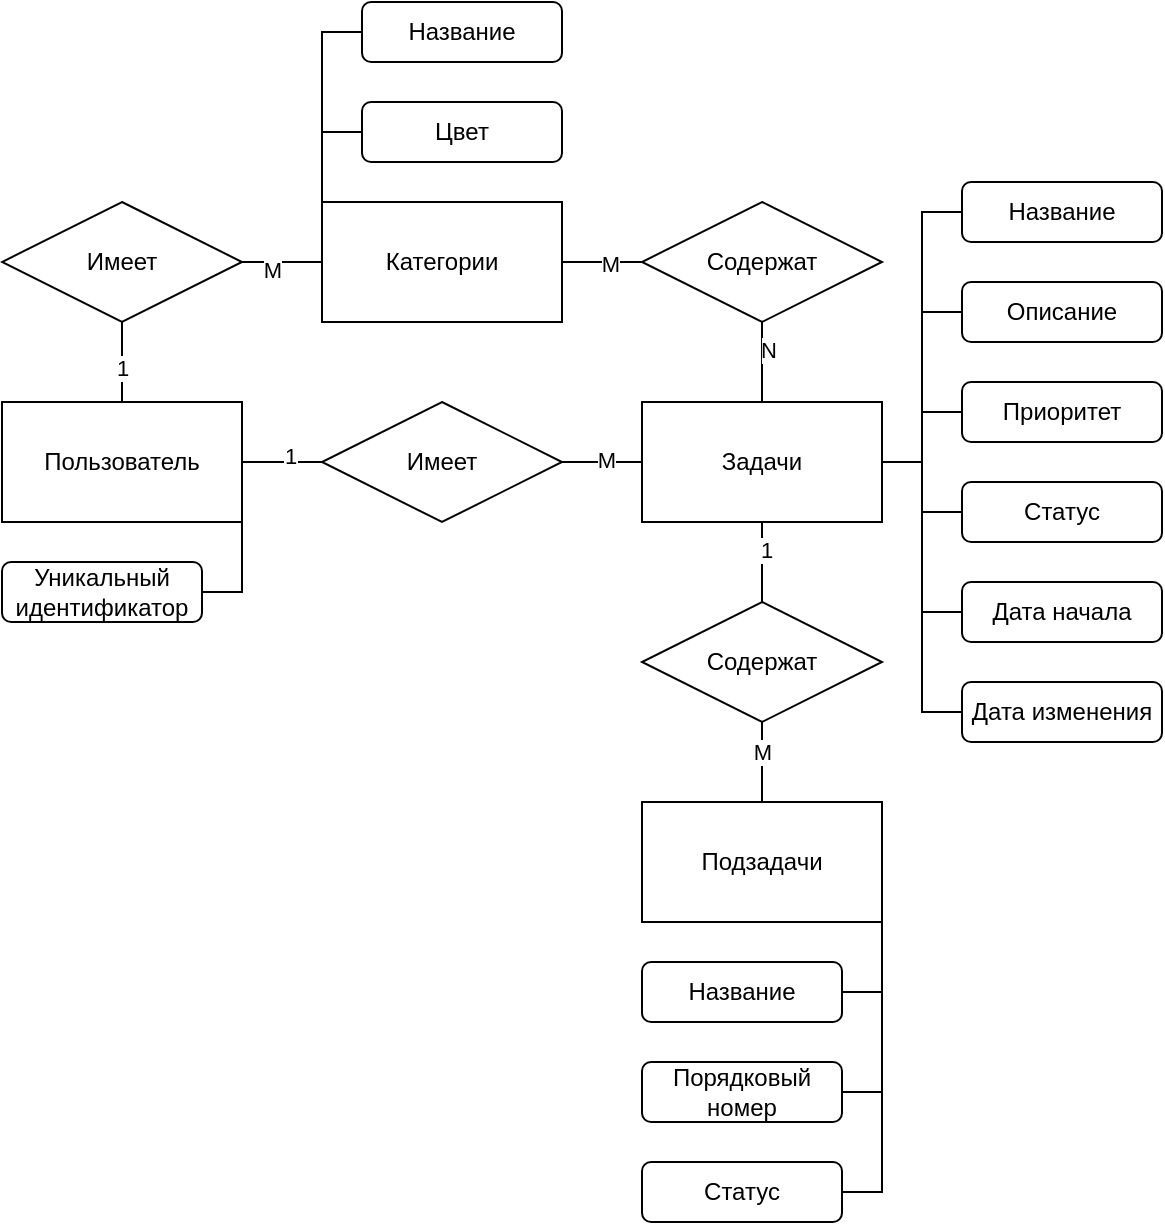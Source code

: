 <mxfile version="24.8.2">
  <diagram name="Страница — 1" id="tzLxAvYDFnbBJ-XrpP13">
    <mxGraphModel dx="927" dy="768" grid="1" gridSize="10" guides="1" tooltips="1" connect="1" arrows="1" fold="1" page="1" pageScale="1" pageWidth="827" pageHeight="1169" math="0" shadow="0">
      <root>
        <mxCell id="0" />
        <mxCell id="1" parent="0" />
        <mxCell id="jJRaWni3siA5ROBoiUZs-1" value="Пользователь" style="rounded=0;whiteSpace=wrap;html=1;" parent="1" vertex="1">
          <mxGeometry x="200" y="450" width="120" height="60" as="geometry" />
        </mxCell>
        <mxCell id="jJRaWni3siA5ROBoiUZs-2" value="Содержат" style="rhombus;whiteSpace=wrap;html=1;" parent="1" vertex="1">
          <mxGeometry x="520" y="550" width="120" height="60" as="geometry" />
        </mxCell>
        <mxCell id="jJRaWni3siA5ROBoiUZs-4" value="Задачи" style="rounded=0;whiteSpace=wrap;html=1;" parent="1" vertex="1">
          <mxGeometry x="520" y="450" width="120" height="60" as="geometry" />
        </mxCell>
        <mxCell id="jJRaWni3siA5ROBoiUZs-5" value="Подзадачи" style="rounded=0;whiteSpace=wrap;html=1;" parent="1" vertex="1">
          <mxGeometry x="520" y="650" width="120" height="60" as="geometry" />
        </mxCell>
        <mxCell id="jJRaWni3siA5ROBoiUZs-6" value="Имеет" style="rhombus;whiteSpace=wrap;html=1;" parent="1" vertex="1">
          <mxGeometry x="360" y="450" width="120" height="60" as="geometry" />
        </mxCell>
        <mxCell id="jJRaWni3siA5ROBoiUZs-7" value="Имеет" style="rhombus;whiteSpace=wrap;html=1;" parent="1" vertex="1">
          <mxGeometry x="200" y="350" width="120" height="60" as="geometry" />
        </mxCell>
        <mxCell id="jJRaWni3siA5ROBoiUZs-9" value="Содержат" style="rhombus;whiteSpace=wrap;html=1;" parent="1" vertex="1">
          <mxGeometry x="520" y="350" width="120" height="60" as="geometry" />
        </mxCell>
        <mxCell id="jJRaWni3siA5ROBoiUZs-11" value="Категории" style="rounded=0;whiteSpace=wrap;html=1;" parent="1" vertex="1">
          <mxGeometry x="360" y="350" width="120" height="60" as="geometry" />
        </mxCell>
        <mxCell id="Z1yNtGtMc6zjvbiTeS7p-1" value="&lt;div&gt;Цвет&lt;/div&gt;" style="rounded=1;whiteSpace=wrap;html=1;" vertex="1" parent="1">
          <mxGeometry x="380" y="300" width="100" height="30" as="geometry" />
        </mxCell>
        <mxCell id="Z1yNtGtMc6zjvbiTeS7p-2" value="Название" style="rounded=1;whiteSpace=wrap;html=1;" vertex="1" parent="1">
          <mxGeometry x="380" y="250" width="100" height="30" as="geometry" />
        </mxCell>
        <mxCell id="Z1yNtGtMc6zjvbiTeS7p-4" value="Уникальный идентификатор" style="rounded=1;whiteSpace=wrap;html=1;" vertex="1" parent="1">
          <mxGeometry x="200" y="530" width="100" height="30" as="geometry" />
        </mxCell>
        <mxCell id="Z1yNtGtMc6zjvbiTeS7p-5" value="Описание" style="rounded=1;whiteSpace=wrap;html=1;" vertex="1" parent="1">
          <mxGeometry x="680" y="390" width="100" height="30" as="geometry" />
        </mxCell>
        <mxCell id="Z1yNtGtMc6zjvbiTeS7p-6" value="Название" style="rounded=1;whiteSpace=wrap;html=1;" vertex="1" parent="1">
          <mxGeometry x="680" y="340" width="100" height="30" as="geometry" />
        </mxCell>
        <mxCell id="Z1yNtGtMc6zjvbiTeS7p-7" value="Статус" style="rounded=1;whiteSpace=wrap;html=1;" vertex="1" parent="1">
          <mxGeometry x="680" y="490" width="100" height="30" as="geometry" />
        </mxCell>
        <mxCell id="Z1yNtGtMc6zjvbiTeS7p-8" value="Приоритет" style="rounded=1;whiteSpace=wrap;html=1;" vertex="1" parent="1">
          <mxGeometry x="680" y="440" width="100" height="30" as="geometry" />
        </mxCell>
        <mxCell id="Z1yNtGtMc6zjvbiTeS7p-9" value="Дата изменения" style="rounded=1;whiteSpace=wrap;html=1;" vertex="1" parent="1">
          <mxGeometry x="680" y="590" width="100" height="30" as="geometry" />
        </mxCell>
        <mxCell id="Z1yNtGtMc6zjvbiTeS7p-10" value="Дата начала" style="rounded=1;whiteSpace=wrap;html=1;" vertex="1" parent="1">
          <mxGeometry x="680" y="540" width="100" height="30" as="geometry" />
        </mxCell>
        <mxCell id="Z1yNtGtMc6zjvbiTeS7p-11" value="Порядковый номер" style="rounded=1;whiteSpace=wrap;html=1;" vertex="1" parent="1">
          <mxGeometry x="520" y="780" width="100" height="30" as="geometry" />
        </mxCell>
        <mxCell id="Z1yNtGtMc6zjvbiTeS7p-12" value="Название" style="rounded=1;whiteSpace=wrap;html=1;" vertex="1" parent="1">
          <mxGeometry x="520" y="730" width="100" height="30" as="geometry" />
        </mxCell>
        <mxCell id="Z1yNtGtMc6zjvbiTeS7p-13" value="Статус" style="rounded=1;whiteSpace=wrap;html=1;" vertex="1" parent="1">
          <mxGeometry x="520" y="830" width="100" height="30" as="geometry" />
        </mxCell>
        <mxCell id="Z1yNtGtMc6zjvbiTeS7p-15" value="" style="endArrow=none;html=1;rounded=0;exitX=0;exitY=0;exitDx=0;exitDy=0;entryX=0;entryY=0.5;entryDx=0;entryDy=0;" edge="1" parent="1" source="jJRaWni3siA5ROBoiUZs-11" target="Z1yNtGtMc6zjvbiTeS7p-2">
          <mxGeometry width="50" height="50" relative="1" as="geometry">
            <mxPoint x="440" y="570" as="sourcePoint" />
            <mxPoint x="490" y="520" as="targetPoint" />
            <Array as="points">
              <mxPoint x="360" y="265" />
            </Array>
          </mxGeometry>
        </mxCell>
        <mxCell id="Z1yNtGtMc6zjvbiTeS7p-18" value="" style="endArrow=none;html=1;rounded=0;entryX=0;entryY=0.5;entryDx=0;entryDy=0;" edge="1" parent="1" target="Z1yNtGtMc6zjvbiTeS7p-1">
          <mxGeometry width="50" height="50" relative="1" as="geometry">
            <mxPoint x="360" y="315" as="sourcePoint" />
            <mxPoint x="490" y="520" as="targetPoint" />
          </mxGeometry>
        </mxCell>
        <mxCell id="Z1yNtGtMc6zjvbiTeS7p-20" value="" style="endArrow=none;html=1;rounded=0;exitX=1;exitY=0.5;exitDx=0;exitDy=0;entryX=0;entryY=0.5;entryDx=0;entryDy=0;" edge="1" parent="1" source="jJRaWni3siA5ROBoiUZs-7" target="jJRaWni3siA5ROBoiUZs-11">
          <mxGeometry width="50" height="50" relative="1" as="geometry">
            <mxPoint x="510" y="510" as="sourcePoint" />
            <mxPoint x="560" y="460" as="targetPoint" />
          </mxGeometry>
        </mxCell>
        <mxCell id="Z1yNtGtMc6zjvbiTeS7p-39" value="M" style="edgeLabel;html=1;align=center;verticalAlign=middle;resizable=0;points=[];" vertex="1" connectable="0" parent="Z1yNtGtMc6zjvbiTeS7p-20">
          <mxGeometry x="-0.271" y="-4" relative="1" as="geometry">
            <mxPoint as="offset" />
          </mxGeometry>
        </mxCell>
        <mxCell id="Z1yNtGtMc6zjvbiTeS7p-21" value="" style="endArrow=none;html=1;rounded=0;exitX=0.5;exitY=0;exitDx=0;exitDy=0;entryX=0.5;entryY=1;entryDx=0;entryDy=0;" edge="1" parent="1" source="jJRaWni3siA5ROBoiUZs-1" target="jJRaWni3siA5ROBoiUZs-7">
          <mxGeometry width="50" height="50" relative="1" as="geometry">
            <mxPoint x="210" y="460" as="sourcePoint" />
            <mxPoint x="260" y="410" as="targetPoint" />
          </mxGeometry>
        </mxCell>
        <mxCell id="Z1yNtGtMc6zjvbiTeS7p-38" value="1" style="edgeLabel;html=1;align=center;verticalAlign=middle;resizable=0;points=[];" vertex="1" connectable="0" parent="Z1yNtGtMc6zjvbiTeS7p-21">
          <mxGeometry x="-0.124" relative="1" as="geometry">
            <mxPoint as="offset" />
          </mxGeometry>
        </mxCell>
        <mxCell id="Z1yNtGtMc6zjvbiTeS7p-22" value="" style="endArrow=none;html=1;rounded=0;entryX=1;entryY=1;entryDx=0;entryDy=0;exitX=1;exitY=0.5;exitDx=0;exitDy=0;" edge="1" parent="1" source="Z1yNtGtMc6zjvbiTeS7p-4" target="jJRaWni3siA5ROBoiUZs-1">
          <mxGeometry width="50" height="50" relative="1" as="geometry">
            <mxPoint x="240" y="600" as="sourcePoint" />
            <mxPoint x="290" y="550" as="targetPoint" />
            <Array as="points">
              <mxPoint x="320" y="545" />
            </Array>
          </mxGeometry>
        </mxCell>
        <mxCell id="Z1yNtGtMc6zjvbiTeS7p-23" value="" style="endArrow=none;html=1;rounded=0;exitX=1;exitY=0.5;exitDx=0;exitDy=0;entryX=0;entryY=0.5;entryDx=0;entryDy=0;" edge="1" parent="1" source="jJRaWni3siA5ROBoiUZs-1" target="jJRaWni3siA5ROBoiUZs-6">
          <mxGeometry width="50" height="50" relative="1" as="geometry">
            <mxPoint x="400" y="590" as="sourcePoint" />
            <mxPoint x="450" y="540" as="targetPoint" />
          </mxGeometry>
        </mxCell>
        <mxCell id="Z1yNtGtMc6zjvbiTeS7p-42" value="1" style="edgeLabel;html=1;align=center;verticalAlign=middle;resizable=0;points=[];" vertex="1" connectable="0" parent="Z1yNtGtMc6zjvbiTeS7p-23">
          <mxGeometry x="0.205" y="3" relative="1" as="geometry">
            <mxPoint as="offset" />
          </mxGeometry>
        </mxCell>
        <mxCell id="Z1yNtGtMc6zjvbiTeS7p-24" value="" style="endArrow=none;html=1;rounded=0;entryX=1;entryY=0.5;entryDx=0;entryDy=0;exitX=0;exitY=0.5;exitDx=0;exitDy=0;" edge="1" parent="1" source="jJRaWni3siA5ROBoiUZs-4" target="jJRaWni3siA5ROBoiUZs-6">
          <mxGeometry width="50" height="50" relative="1" as="geometry">
            <mxPoint x="430" y="580" as="sourcePoint" />
            <mxPoint x="480" y="530" as="targetPoint" />
          </mxGeometry>
        </mxCell>
        <mxCell id="Z1yNtGtMc6zjvbiTeS7p-43" value="M" style="edgeLabel;html=1;align=center;verticalAlign=middle;resizable=0;points=[];" vertex="1" connectable="0" parent="Z1yNtGtMc6zjvbiTeS7p-24">
          <mxGeometry x="-0.11" y="-1" relative="1" as="geometry">
            <mxPoint as="offset" />
          </mxGeometry>
        </mxCell>
        <mxCell id="Z1yNtGtMc6zjvbiTeS7p-25" value="" style="endArrow=none;html=1;rounded=0;exitX=1;exitY=0.5;exitDx=0;exitDy=0;entryX=0;entryY=0.5;entryDx=0;entryDy=0;" edge="1" parent="1" source="jJRaWni3siA5ROBoiUZs-11" target="jJRaWni3siA5ROBoiUZs-9">
          <mxGeometry width="50" height="50" relative="1" as="geometry">
            <mxPoint x="460" y="600" as="sourcePoint" />
            <mxPoint x="510" y="550" as="targetPoint" />
          </mxGeometry>
        </mxCell>
        <mxCell id="Z1yNtGtMc6zjvbiTeS7p-40" value="M" style="edgeLabel;html=1;align=center;verticalAlign=middle;resizable=0;points=[];" vertex="1" connectable="0" parent="Z1yNtGtMc6zjvbiTeS7p-25">
          <mxGeometry x="0.205" y="-1" relative="1" as="geometry">
            <mxPoint as="offset" />
          </mxGeometry>
        </mxCell>
        <mxCell id="Z1yNtGtMc6zjvbiTeS7p-26" value="" style="endArrow=none;html=1;rounded=0;exitX=0.5;exitY=1;exitDx=0;exitDy=0;entryX=0.5;entryY=0;entryDx=0;entryDy=0;" edge="1" parent="1" source="jJRaWni3siA5ROBoiUZs-9" target="jJRaWni3siA5ROBoiUZs-4">
          <mxGeometry width="50" height="50" relative="1" as="geometry">
            <mxPoint x="620" y="280" as="sourcePoint" />
            <mxPoint x="670" y="230" as="targetPoint" />
          </mxGeometry>
        </mxCell>
        <mxCell id="Z1yNtGtMc6zjvbiTeS7p-41" value="N" style="edgeLabel;html=1;align=center;verticalAlign=middle;resizable=0;points=[];" vertex="1" connectable="0" parent="Z1yNtGtMc6zjvbiTeS7p-26">
          <mxGeometry x="-0.305" y="3" relative="1" as="geometry">
            <mxPoint as="offset" />
          </mxGeometry>
        </mxCell>
        <mxCell id="Z1yNtGtMc6zjvbiTeS7p-27" value="" style="endArrow=none;html=1;rounded=0;entryX=0.5;entryY=1;entryDx=0;entryDy=0;exitX=0.5;exitY=0;exitDx=0;exitDy=0;" edge="1" parent="1" source="jJRaWni3siA5ROBoiUZs-2" target="jJRaWni3siA5ROBoiUZs-4">
          <mxGeometry width="50" height="50" relative="1" as="geometry">
            <mxPoint x="440" y="600" as="sourcePoint" />
            <mxPoint x="490" y="550" as="targetPoint" />
          </mxGeometry>
        </mxCell>
        <mxCell id="Z1yNtGtMc6zjvbiTeS7p-44" value="1" style="edgeLabel;html=1;align=center;verticalAlign=middle;resizable=0;points=[];" vertex="1" connectable="0" parent="Z1yNtGtMc6zjvbiTeS7p-27">
          <mxGeometry x="0.305" y="-2" relative="1" as="geometry">
            <mxPoint as="offset" />
          </mxGeometry>
        </mxCell>
        <mxCell id="Z1yNtGtMc6zjvbiTeS7p-28" value="" style="endArrow=none;html=1;rounded=0;entryX=0.5;entryY=1;entryDx=0;entryDy=0;exitX=0.5;exitY=0;exitDx=0;exitDy=0;" edge="1" parent="1" source="jJRaWni3siA5ROBoiUZs-5" target="jJRaWni3siA5ROBoiUZs-2">
          <mxGeometry width="50" height="50" relative="1" as="geometry">
            <mxPoint x="480" y="600" as="sourcePoint" />
            <mxPoint x="530" y="550" as="targetPoint" />
          </mxGeometry>
        </mxCell>
        <mxCell id="Z1yNtGtMc6zjvbiTeS7p-45" value="M" style="edgeLabel;html=1;align=center;verticalAlign=middle;resizable=0;points=[];" vertex="1" connectable="0" parent="Z1yNtGtMc6zjvbiTeS7p-28">
          <mxGeometry x="0.257" relative="1" as="geometry">
            <mxPoint as="offset" />
          </mxGeometry>
        </mxCell>
        <mxCell id="Z1yNtGtMc6zjvbiTeS7p-29" value="" style="endArrow=none;html=1;rounded=0;entryX=1;entryY=1;entryDx=0;entryDy=0;exitX=1;exitY=0.5;exitDx=0;exitDy=0;" edge="1" parent="1" source="Z1yNtGtMc6zjvbiTeS7p-13" target="jJRaWni3siA5ROBoiUZs-5">
          <mxGeometry width="50" height="50" relative="1" as="geometry">
            <mxPoint x="660" y="790" as="sourcePoint" />
            <mxPoint x="710" y="740" as="targetPoint" />
            <Array as="points">
              <mxPoint x="640" y="845" />
            </Array>
          </mxGeometry>
        </mxCell>
        <mxCell id="Z1yNtGtMc6zjvbiTeS7p-30" value="" style="endArrow=none;html=1;rounded=0;entryX=1;entryY=0.5;entryDx=0;entryDy=0;" edge="1" parent="1" target="Z1yNtGtMc6zjvbiTeS7p-11">
          <mxGeometry width="50" height="50" relative="1" as="geometry">
            <mxPoint x="640" y="795" as="sourcePoint" />
            <mxPoint x="490" y="780" as="targetPoint" />
          </mxGeometry>
        </mxCell>
        <mxCell id="Z1yNtGtMc6zjvbiTeS7p-31" value="" style="endArrow=none;html=1;rounded=0;exitX=1;exitY=0.5;exitDx=0;exitDy=0;" edge="1" parent="1" source="Z1yNtGtMc6zjvbiTeS7p-12">
          <mxGeometry width="50" height="50" relative="1" as="geometry">
            <mxPoint x="670" y="780" as="sourcePoint" />
            <mxPoint x="640" y="745" as="targetPoint" />
          </mxGeometry>
        </mxCell>
        <mxCell id="Z1yNtGtMc6zjvbiTeS7p-32" value="" style="endArrow=none;html=1;rounded=0;exitX=1;exitY=0.5;exitDx=0;exitDy=0;entryX=0;entryY=0.5;entryDx=0;entryDy=0;" edge="1" parent="1" source="jJRaWni3siA5ROBoiUZs-4" target="Z1yNtGtMc6zjvbiTeS7p-6">
          <mxGeometry width="50" height="50" relative="1" as="geometry">
            <mxPoint x="590" y="360" as="sourcePoint" />
            <mxPoint x="640" y="310" as="targetPoint" />
            <Array as="points">
              <mxPoint x="660" y="480" />
              <mxPoint x="660" y="355" />
            </Array>
          </mxGeometry>
        </mxCell>
        <mxCell id="Z1yNtGtMc6zjvbiTeS7p-33" value="" style="endArrow=none;html=1;rounded=0;exitX=1;exitY=0.5;exitDx=0;exitDy=0;entryX=0;entryY=0.5;entryDx=0;entryDy=0;" edge="1" parent="1" source="jJRaWni3siA5ROBoiUZs-4" target="Z1yNtGtMc6zjvbiTeS7p-9">
          <mxGeometry width="50" height="50" relative="1" as="geometry">
            <mxPoint x="630" y="540" as="sourcePoint" />
            <mxPoint x="680" y="490" as="targetPoint" />
            <Array as="points">
              <mxPoint x="660" y="480" />
              <mxPoint x="660" y="605" />
            </Array>
          </mxGeometry>
        </mxCell>
        <mxCell id="Z1yNtGtMc6zjvbiTeS7p-34" value="" style="endArrow=none;html=1;rounded=0;entryX=0;entryY=0.5;entryDx=0;entryDy=0;" edge="1" parent="1" target="Z1yNtGtMc6zjvbiTeS7p-5">
          <mxGeometry width="50" height="50" relative="1" as="geometry">
            <mxPoint x="660" y="405" as="sourcePoint" />
            <mxPoint x="670" y="410" as="targetPoint" />
          </mxGeometry>
        </mxCell>
        <mxCell id="Z1yNtGtMc6zjvbiTeS7p-35" value="" style="endArrow=none;html=1;rounded=0;entryX=0;entryY=0.5;entryDx=0;entryDy=0;" edge="1" parent="1" target="Z1yNtGtMc6zjvbiTeS7p-8">
          <mxGeometry width="50" height="50" relative="1" as="geometry">
            <mxPoint x="660" y="455" as="sourcePoint" />
            <mxPoint x="640" y="510" as="targetPoint" />
          </mxGeometry>
        </mxCell>
        <mxCell id="Z1yNtGtMc6zjvbiTeS7p-36" value="" style="endArrow=none;html=1;rounded=0;entryX=0;entryY=0.5;entryDx=0;entryDy=0;" edge="1" parent="1" target="Z1yNtGtMc6zjvbiTeS7p-10">
          <mxGeometry width="50" height="50" relative="1" as="geometry">
            <mxPoint x="660" y="555" as="sourcePoint" />
            <mxPoint x="690" y="500" as="targetPoint" />
          </mxGeometry>
        </mxCell>
        <mxCell id="Z1yNtGtMc6zjvbiTeS7p-37" value="" style="endArrow=none;html=1;rounded=0;entryX=0;entryY=0.5;entryDx=0;entryDy=0;" edge="1" parent="1" target="Z1yNtGtMc6zjvbiTeS7p-7">
          <mxGeometry width="50" height="50" relative="1" as="geometry">
            <mxPoint x="660" y="505" as="sourcePoint" />
            <mxPoint x="680" y="500" as="targetPoint" />
          </mxGeometry>
        </mxCell>
      </root>
    </mxGraphModel>
  </diagram>
</mxfile>
